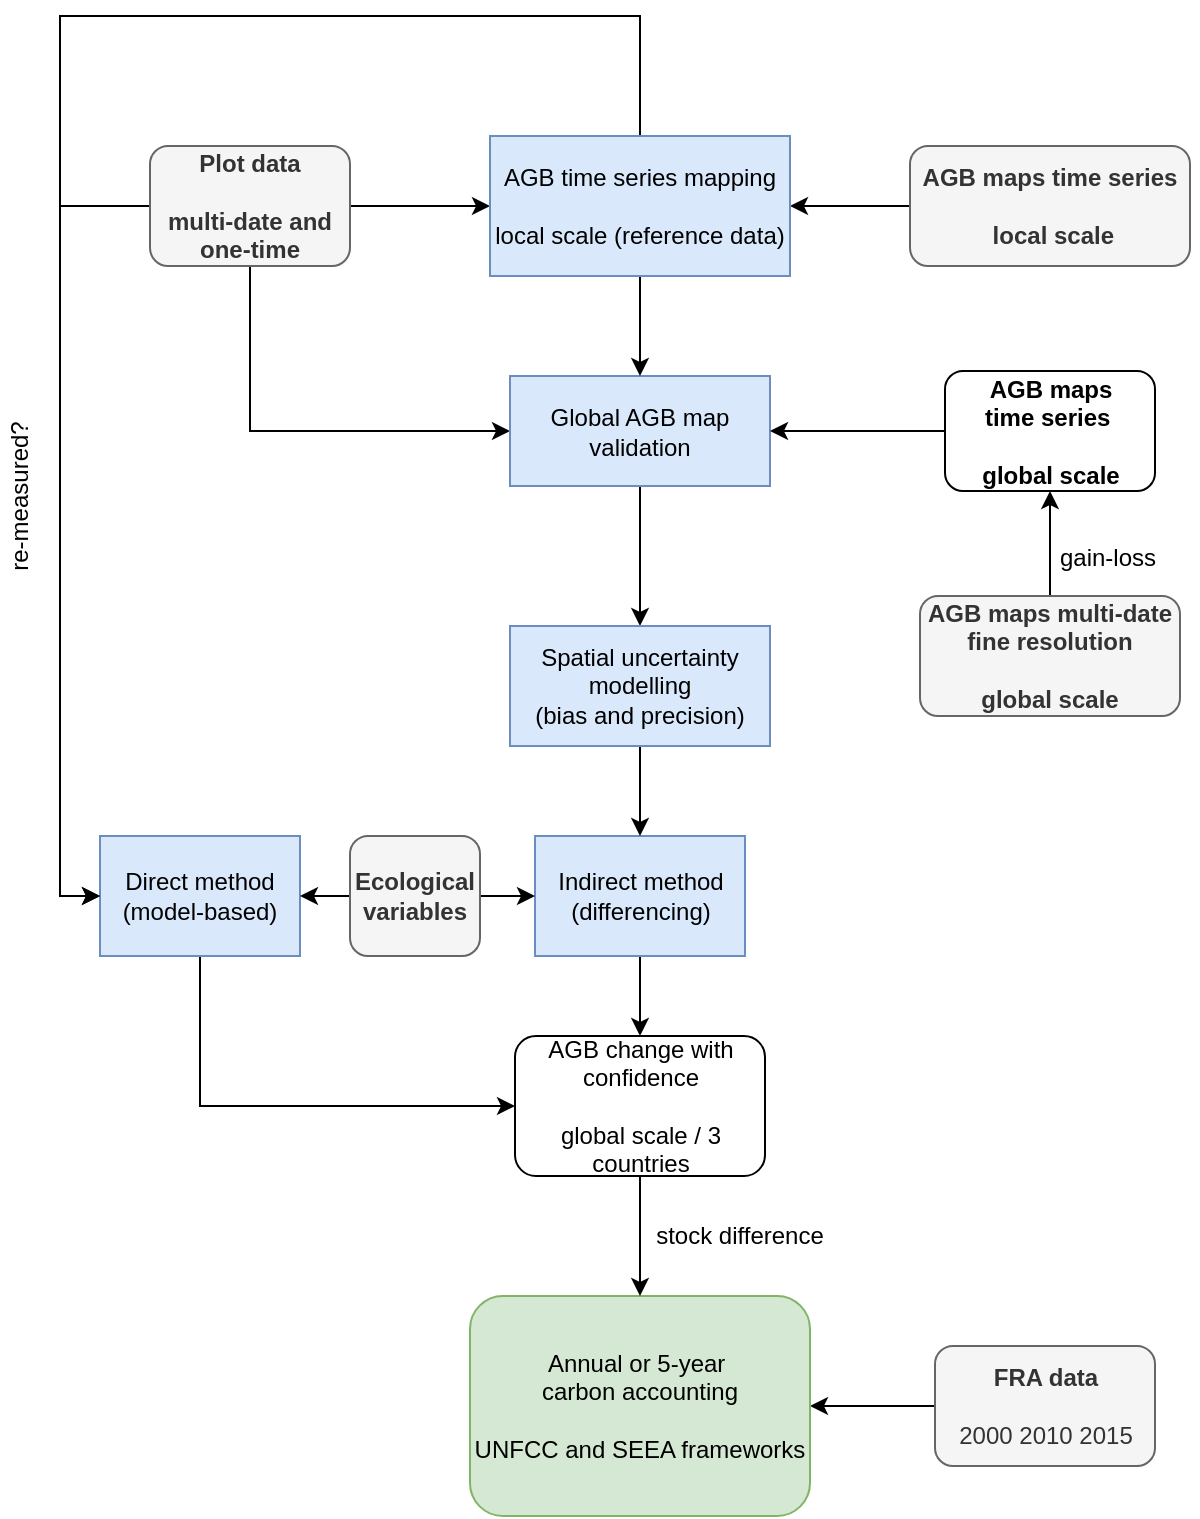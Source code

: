<mxfile version="13.8.2" type="github">
  <diagram id="7Rsvs0vOTl0MpOckWxuK" name="Page-1">
    <mxGraphModel dx="1422" dy="1862" grid="1" gridSize="10" guides="1" tooltips="1" connect="1" arrows="1" fold="1" page="1" pageScale="1" pageWidth="850" pageHeight="1100" math="0" shadow="0">
      <root>
        <mxCell id="0" />
        <mxCell id="1" parent="0" />
        <mxCell id="WyV3JQxwRowbb4DdgCYI-11" style="edgeStyle=orthogonalEdgeStyle;rounded=0;orthogonalLoop=1;jettySize=auto;html=1;exitX=0.5;exitY=1;exitDx=0;exitDy=0;entryX=0;entryY=0.5;entryDx=0;entryDy=0;" parent="1" source="sPtuqEH-0CU76L_9MhWu-2" target="sPtuqEH-0CU76L_9MhWu-28" edge="1">
          <mxGeometry relative="1" as="geometry" />
        </mxCell>
        <mxCell id="sPtuqEH-0CU76L_9MhWu-2" value="Direct method (model-based)" style="rounded=0;whiteSpace=wrap;html=1;fillColor=#dae8fc;strokeColor=#6c8ebf;" parent="1" vertex="1">
          <mxGeometry x="195" y="-580" width="100" height="60" as="geometry" />
        </mxCell>
        <mxCell id="PQNr4_TIdTEO0NgWRt0n-21" style="edgeStyle=orthogonalEdgeStyle;rounded=0;orthogonalLoop=1;jettySize=auto;html=1;exitX=0.5;exitY=1;exitDx=0;exitDy=0;entryX=0.5;entryY=0;entryDx=0;entryDy=0;endArrow=classic;endFill=1;" parent="1" source="sPtuqEH-0CU76L_9MhWu-11" target="sPtuqEH-0CU76L_9MhWu-28" edge="1">
          <mxGeometry relative="1" as="geometry" />
        </mxCell>
        <mxCell id="sPtuqEH-0CU76L_9MhWu-11" value="Indirect method (differencing)" style="rounded=0;whiteSpace=wrap;html=1;fillColor=#dae8fc;strokeColor=#6c8ebf;" parent="1" vertex="1">
          <mxGeometry x="412.5" y="-580" width="105" height="60" as="geometry" />
        </mxCell>
        <mxCell id="Avo1Zc5-5_4oDPvEt0sl-4" style="edgeStyle=orthogonalEdgeStyle;rounded=0;orthogonalLoop=1;jettySize=auto;html=1;exitX=0;exitY=0.5;exitDx=0;exitDy=0;entryX=1;entryY=0.5;entryDx=0;entryDy=0;" parent="1" source="sPtuqEH-0CU76L_9MhWu-16" target="sPtuqEH-0CU76L_9MhWu-19" edge="1">
          <mxGeometry relative="1" as="geometry" />
        </mxCell>
        <mxCell id="sPtuqEH-0CU76L_9MhWu-16" value="&lt;b&gt;FRA data&lt;br&gt;&lt;/b&gt;&lt;br&gt;2000 2010 2015" style="rounded=1;whiteSpace=wrap;html=1;fillColor=#f5f5f5;strokeColor=#666666;fontColor=#333333;" parent="1" vertex="1">
          <mxGeometry x="612.5" y="-325" width="110" height="60" as="geometry" />
        </mxCell>
        <mxCell id="sPtuqEH-0CU76L_9MhWu-19" value="Annual or 5-year&amp;nbsp;&lt;br&gt;carbon accounting &lt;br&gt;&lt;br&gt;UNFCC and SEEA frameworks" style="rounded=1;whiteSpace=wrap;html=1;fillColor=#d5e8d4;strokeColor=#82b366;" parent="1" vertex="1">
          <mxGeometry x="380" y="-350" width="170" height="110" as="geometry" />
        </mxCell>
        <mxCell id="PQNr4_TIdTEO0NgWRt0n-16" style="edgeStyle=orthogonalEdgeStyle;rounded=0;orthogonalLoop=1;jettySize=auto;html=1;exitX=0;exitY=0.5;exitDx=0;exitDy=0;entryX=0;entryY=0.5;entryDx=0;entryDy=0;endArrow=classic;endFill=1;" parent="1" source="sPtuqEH-0CU76L_9MhWu-26" target="sPtuqEH-0CU76L_9MhWu-2" edge="1">
          <mxGeometry relative="1" as="geometry" />
        </mxCell>
        <mxCell id="Avo1Zc5-5_4oDPvEt0sl-1" style="edgeStyle=orthogonalEdgeStyle;rounded=0;orthogonalLoop=1;jettySize=auto;html=1;exitX=1;exitY=0.5;exitDx=0;exitDy=0;entryX=0;entryY=0.5;entryDx=0;entryDy=0;" parent="1" source="sPtuqEH-0CU76L_9MhWu-26" target="sPtuqEH-0CU76L_9MhWu-49" edge="1">
          <mxGeometry relative="1" as="geometry" />
        </mxCell>
        <mxCell id="Avo1Zc5-5_4oDPvEt0sl-2" style="edgeStyle=orthogonalEdgeStyle;rounded=0;orthogonalLoop=1;jettySize=auto;html=1;exitX=0.5;exitY=1;exitDx=0;exitDy=0;entryX=0;entryY=0.5;entryDx=0;entryDy=0;" parent="1" source="sPtuqEH-0CU76L_9MhWu-26" target="sPtuqEH-0CU76L_9MhWu-43" edge="1">
          <mxGeometry relative="1" as="geometry" />
        </mxCell>
        <mxCell id="sPtuqEH-0CU76L_9MhWu-26" value="&lt;b style=&quot;font-family: &amp;#34;helvetica&amp;#34;&quot;&gt;Plot data&lt;br&gt;&lt;br&gt;multi-date and one-time&lt;br&gt;&lt;/b&gt;" style="rounded=1;whiteSpace=wrap;html=1;fillColor=#f5f5f5;strokeColor=#666666;fontColor=#333333;" parent="1" vertex="1">
          <mxGeometry x="220" y="-925" width="100" height="60" as="geometry" />
        </mxCell>
        <mxCell id="PQNr4_TIdTEO0NgWRt0n-29" style="edgeStyle=orthogonalEdgeStyle;rounded=0;orthogonalLoop=1;jettySize=auto;html=1;exitX=0.5;exitY=1;exitDx=0;exitDy=0;entryX=0.5;entryY=0;entryDx=0;entryDy=0;endArrow=classic;endFill=1;" parent="1" source="sPtuqEH-0CU76L_9MhWu-28" target="sPtuqEH-0CU76L_9MhWu-19" edge="1">
          <mxGeometry relative="1" as="geometry" />
        </mxCell>
        <mxCell id="sPtuqEH-0CU76L_9MhWu-28" value="AGB change with confidence&lt;br&gt;&lt;br&gt;global scale / 3 countries" style="rounded=1;whiteSpace=wrap;html=1;" parent="1" vertex="1">
          <mxGeometry x="402.5" y="-480" width="125" height="70" as="geometry" />
        </mxCell>
        <mxCell id="WyV3JQxwRowbb4DdgCYI-16" style="edgeStyle=orthogonalEdgeStyle;rounded=0;orthogonalLoop=1;jettySize=auto;html=1;exitX=0.5;exitY=1;exitDx=0;exitDy=0;entryX=0.5;entryY=0;entryDx=0;entryDy=0;" parent="1" source="sPtuqEH-0CU76L_9MhWu-43" target="WyV3JQxwRowbb4DdgCYI-14" edge="1">
          <mxGeometry relative="1" as="geometry" />
        </mxCell>
        <mxCell id="sPtuqEH-0CU76L_9MhWu-43" value="Global AGB map validation" style="rounded=0;whiteSpace=wrap;html=1;fillColor=#dae8fc;strokeColor=#6c8ebf;" parent="1" vertex="1">
          <mxGeometry x="400" y="-810" width="130" height="55" as="geometry" />
        </mxCell>
        <mxCell id="Avo1Zc5-5_4oDPvEt0sl-3" style="edgeStyle=orthogonalEdgeStyle;rounded=0;orthogonalLoop=1;jettySize=auto;html=1;exitX=0;exitY=0.5;exitDx=0;exitDy=0;entryX=1;entryY=0.5;entryDx=0;entryDy=0;" parent="1" source="sPtuqEH-0CU76L_9MhWu-47" target="sPtuqEH-0CU76L_9MhWu-49" edge="1">
          <mxGeometry relative="1" as="geometry" />
        </mxCell>
        <mxCell id="sPtuqEH-0CU76L_9MhWu-47" value="&lt;b&gt;AGB maps time series&lt;br&gt;&lt;br&gt;&amp;nbsp;local scale&lt;/b&gt;&lt;b&gt;&lt;br&gt;&lt;/b&gt;" style="rounded=1;whiteSpace=wrap;html=1;fillColor=#f5f5f5;strokeColor=#666666;fontColor=#333333;" parent="1" vertex="1">
          <mxGeometry x="600" y="-925" width="140" height="60" as="geometry" />
        </mxCell>
        <mxCell id="WyV3JQxwRowbb4DdgCYI-6" style="edgeStyle=orthogonalEdgeStyle;rounded=0;orthogonalLoop=1;jettySize=auto;html=1;exitX=0;exitY=0.5;exitDx=0;exitDy=0;entryX=1;entryY=0.5;entryDx=0;entryDy=0;" parent="1" source="sPtuqEH-0CU76L_9MhWu-48" target="sPtuqEH-0CU76L_9MhWu-43" edge="1">
          <mxGeometry relative="1" as="geometry" />
        </mxCell>
        <mxCell id="sPtuqEH-0CU76L_9MhWu-48" value="&lt;b&gt;AGB maps &lt;br&gt;time series&amp;nbsp;&lt;br&gt;&lt;br&gt;global scale&lt;br&gt;&lt;/b&gt;" style="rounded=1;whiteSpace=wrap;html=1;" parent="1" vertex="1">
          <mxGeometry x="617.5" y="-812.5" width="105" height="60" as="geometry" />
        </mxCell>
        <mxCell id="PQNr4_TIdTEO0NgWRt0n-11" value="" style="edgeStyle=orthogonalEdgeStyle;rounded=0;orthogonalLoop=1;jettySize=auto;html=1;endArrow=classic;endFill=1;" parent="1" source="sPtuqEH-0CU76L_9MhWu-49" target="sPtuqEH-0CU76L_9MhWu-43" edge="1">
          <mxGeometry relative="1" as="geometry" />
        </mxCell>
        <mxCell id="gxPmMTx2_d7EBtKhnhhi-1" style="edgeStyle=orthogonalEdgeStyle;rounded=0;orthogonalLoop=1;jettySize=auto;html=1;exitX=0.5;exitY=0;exitDx=0;exitDy=0;entryX=0;entryY=0.5;entryDx=0;entryDy=0;" parent="1" source="sPtuqEH-0CU76L_9MhWu-49" target="sPtuqEH-0CU76L_9MhWu-2" edge="1">
          <mxGeometry relative="1" as="geometry">
            <Array as="points">
              <mxPoint x="465" y="-990" />
              <mxPoint x="175" y="-990" />
              <mxPoint x="175" y="-550" />
            </Array>
          </mxGeometry>
        </mxCell>
        <mxCell id="sPtuqEH-0CU76L_9MhWu-49" value="AGB time series mapping&lt;br&gt;&lt;br&gt;local scale (reference data)" style="rounded=0;whiteSpace=wrap;html=1;fillColor=#dae8fc;strokeColor=#6c8ebf;" parent="1" vertex="1">
          <mxGeometry x="390" y="-930" width="150" height="70" as="geometry" />
        </mxCell>
        <mxCell id="PQNr4_TIdTEO0NgWRt0n-17" value="re-measured?" style="text;html=1;strokeColor=none;fillColor=none;align=center;verticalAlign=middle;whiteSpace=wrap;rounded=0;rotation=-90;" parent="1" vertex="1">
          <mxGeometry x="110" y="-760" width="90" height="20" as="geometry" />
        </mxCell>
        <mxCell id="PQNr4_TIdTEO0NgWRt0n-30" value="stock difference" style="text;html=1;strokeColor=none;fillColor=none;align=center;verticalAlign=middle;whiteSpace=wrap;rounded=0;" parent="1" vertex="1">
          <mxGeometry x="470" y="-390" width="90" height="20" as="geometry" />
        </mxCell>
        <mxCell id="WyV3JQxwRowbb4DdgCYI-4" style="edgeStyle=orthogonalEdgeStyle;rounded=0;orthogonalLoop=1;jettySize=auto;html=1;exitX=0.5;exitY=0;exitDx=0;exitDy=0;" parent="1" source="WyV3JQxwRowbb4DdgCYI-3" target="sPtuqEH-0CU76L_9MhWu-48" edge="1">
          <mxGeometry relative="1" as="geometry" />
        </mxCell>
        <mxCell id="WyV3JQxwRowbb4DdgCYI-3" value="&lt;b&gt;AGB maps multi-date &lt;br&gt;fine resolution&lt;br&gt;&lt;br&gt;global scale&lt;br&gt;&lt;/b&gt;" style="rounded=1;whiteSpace=wrap;html=1;fillColor=#f5f5f5;strokeColor=#666666;fontColor=#333333;" parent="1" vertex="1">
          <mxGeometry x="605" y="-700" width="130" height="60" as="geometry" />
        </mxCell>
        <mxCell id="WyV3JQxwRowbb4DdgCYI-5" value="gain-loss" style="text;html=1;strokeColor=none;fillColor=none;align=center;verticalAlign=middle;whiteSpace=wrap;rounded=0;" parent="1" vertex="1">
          <mxGeometry x="654" y="-729" width="90" height="20" as="geometry" />
        </mxCell>
        <mxCell id="WyV3JQxwRowbb4DdgCYI-10" style="edgeStyle=orthogonalEdgeStyle;rounded=0;orthogonalLoop=1;jettySize=auto;html=1;exitX=1;exitY=0.5;exitDx=0;exitDy=0;entryX=0;entryY=0.5;entryDx=0;entryDy=0;" parent="1" source="WyV3JQxwRowbb4DdgCYI-7" target="sPtuqEH-0CU76L_9MhWu-11" edge="1">
          <mxGeometry relative="1" as="geometry" />
        </mxCell>
        <mxCell id="WyV3JQxwRowbb4DdgCYI-17" style="edgeStyle=orthogonalEdgeStyle;rounded=0;orthogonalLoop=1;jettySize=auto;html=1;exitX=0;exitY=0.5;exitDx=0;exitDy=0;entryX=1;entryY=0.5;entryDx=0;entryDy=0;" parent="1" source="WyV3JQxwRowbb4DdgCYI-7" target="sPtuqEH-0CU76L_9MhWu-2" edge="1">
          <mxGeometry relative="1" as="geometry" />
        </mxCell>
        <mxCell id="WyV3JQxwRowbb4DdgCYI-7" value="&lt;b&gt;Ecological variables&lt;br&gt;&lt;/b&gt;" style="rounded=1;whiteSpace=wrap;html=1;fillColor=#f5f5f5;strokeColor=#666666;fontColor=#333333;" parent="1" vertex="1">
          <mxGeometry x="320" y="-580" width="65" height="60" as="geometry" />
        </mxCell>
        <mxCell id="WyV3JQxwRowbb4DdgCYI-15" style="edgeStyle=orthogonalEdgeStyle;rounded=0;orthogonalLoop=1;jettySize=auto;html=1;exitX=0.5;exitY=1;exitDx=0;exitDy=0;entryX=0.5;entryY=0;entryDx=0;entryDy=0;" parent="1" source="WyV3JQxwRowbb4DdgCYI-14" target="sPtuqEH-0CU76L_9MhWu-11" edge="1">
          <mxGeometry relative="1" as="geometry" />
        </mxCell>
        <mxCell id="WyV3JQxwRowbb4DdgCYI-14" value="Spatial uncertainty modelling &lt;br&gt;(bias and precision)" style="rounded=0;whiteSpace=wrap;html=1;fillColor=#dae8fc;strokeColor=#6c8ebf;" parent="1" vertex="1">
          <mxGeometry x="400" y="-685" width="130" height="60" as="geometry" />
        </mxCell>
      </root>
    </mxGraphModel>
  </diagram>
</mxfile>

